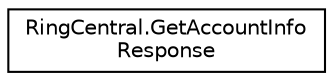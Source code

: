 digraph "Graphical Class Hierarchy"
{
 // LATEX_PDF_SIZE
  edge [fontname="Helvetica",fontsize="10",labelfontname="Helvetica",labelfontsize="10"];
  node [fontname="Helvetica",fontsize="10",shape=record];
  rankdir="LR";
  Node0 [label="RingCentral.GetAccountInfo\lResponse",height=0.2,width=0.4,color="black", fillcolor="white", style="filled",URL="$classRingCentral_1_1GetAccountInfoResponse.html",tooltip=" "];
}

